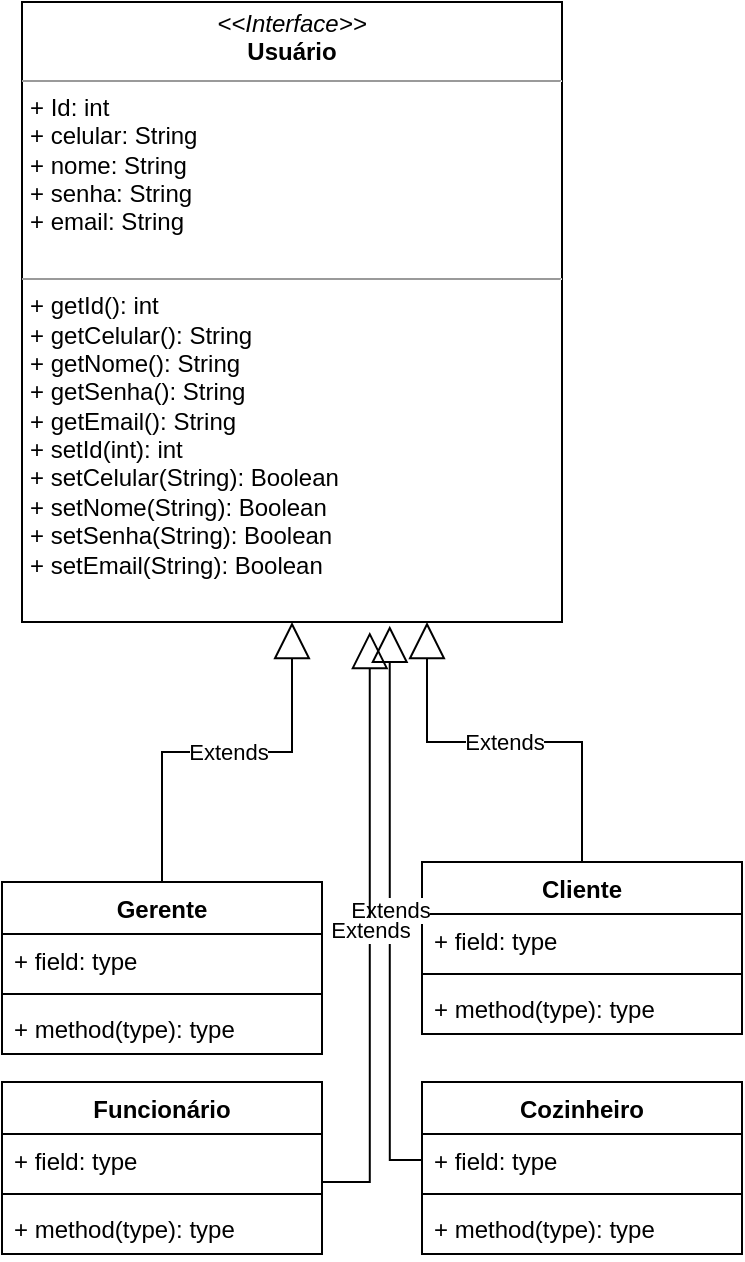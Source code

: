 <mxfile version="20.0.2" type="github">
  <diagram id="vq4ZUjBqRkl3Qo-dFUA6" name="Page-1">
    <mxGraphModel dx="1422" dy="1923" grid="1" gridSize="10" guides="1" tooltips="1" connect="1" arrows="1" fold="1" page="1" pageScale="1" pageWidth="827" pageHeight="1169" math="0" shadow="0">
      <root>
        <mxCell id="0" />
        <mxCell id="1" parent="0" />
        <mxCell id="SdjU2ew_yaMc-zdotOPO-4" value="Gerente" style="swimlane;fontStyle=1;align=center;verticalAlign=top;childLayout=stackLayout;horizontal=1;startSize=26;horizontalStack=0;resizeParent=1;resizeParentMax=0;resizeLast=0;collapsible=1;marginBottom=0;" parent="1" vertex="1">
          <mxGeometry x="50" y="-680" width="160" height="86" as="geometry" />
        </mxCell>
        <mxCell id="SdjU2ew_yaMc-zdotOPO-5" value="+ field: type" style="text;strokeColor=none;fillColor=none;align=left;verticalAlign=top;spacingLeft=4;spacingRight=4;overflow=hidden;rotatable=0;points=[[0,0.5],[1,0.5]];portConstraint=eastwest;" parent="SdjU2ew_yaMc-zdotOPO-4" vertex="1">
          <mxGeometry y="26" width="160" height="26" as="geometry" />
        </mxCell>
        <mxCell id="SdjU2ew_yaMc-zdotOPO-6" value="" style="line;strokeWidth=1;fillColor=none;align=left;verticalAlign=middle;spacingTop=-1;spacingLeft=3;spacingRight=3;rotatable=0;labelPosition=right;points=[];portConstraint=eastwest;" parent="SdjU2ew_yaMc-zdotOPO-4" vertex="1">
          <mxGeometry y="52" width="160" height="8" as="geometry" />
        </mxCell>
        <mxCell id="SdjU2ew_yaMc-zdotOPO-7" value="+ method(type): type" style="text;strokeColor=none;fillColor=none;align=left;verticalAlign=top;spacingLeft=4;spacingRight=4;overflow=hidden;rotatable=0;points=[[0,0.5],[1,0.5]];portConstraint=eastwest;" parent="SdjU2ew_yaMc-zdotOPO-4" vertex="1">
          <mxGeometry y="60" width="160" height="26" as="geometry" />
        </mxCell>
        <mxCell id="SdjU2ew_yaMc-zdotOPO-8" value="&lt;p style=&quot;margin:0px;margin-top:4px;text-align:center;&quot;&gt;&lt;i&gt;&amp;lt;&amp;lt;Interface&amp;gt;&amp;gt;&lt;/i&gt;&lt;br&gt;&lt;b&gt;Usuário&lt;/b&gt;&lt;/p&gt;&lt;hr size=&quot;1&quot;&gt;&lt;p style=&quot;margin:0px;margin-left:4px;&quot;&gt;+ Id: int&lt;br&gt;+ celular: String&lt;/p&gt;&lt;p style=&quot;margin:0px;margin-left:4px;&quot;&gt;+ nome: String&lt;/p&gt;&lt;p style=&quot;margin:0px;margin-left:4px;&quot;&gt;+ senha: String&lt;/p&gt;&lt;p style=&quot;margin:0px;margin-left:4px;&quot;&gt;+ email: String&lt;/p&gt;&lt;p style=&quot;margin:0px;margin-left:4px;&quot;&gt;&lt;br&gt;&lt;/p&gt;&lt;hr size=&quot;1&quot;&gt;&lt;p style=&quot;margin: 0px 0px 0px 4px;&quot;&gt;+ getId(): int&lt;br&gt;+ getCelular(): String&lt;/p&gt;&lt;p style=&quot;margin: 0px 0px 0px 4px;&quot;&gt;+ getNome(): String&lt;/p&gt;&lt;p style=&quot;margin: 0px 0px 0px 4px;&quot;&gt;+ getSenha(): String&lt;/p&gt;&lt;p style=&quot;margin: 0px 0px 0px 4px;&quot;&gt;+ getEmail(): String&lt;/p&gt;&lt;p style=&quot;margin: 0px 0px 0px 4px;&quot;&gt;+ setId(int): int&lt;br&gt;+ setCelular(String): Boolean&lt;/p&gt;&lt;p style=&quot;margin: 0px 0px 0px 4px;&quot;&gt;+ setNome(String): Boolean&lt;/p&gt;&lt;p style=&quot;margin: 0px 0px 0px 4px;&quot;&gt;+ setSenha(String): Boolean&lt;/p&gt;&lt;p style=&quot;margin: 0px 0px 0px 4px;&quot;&gt;+ setEmail(String): Boolean&lt;/p&gt;" style="verticalAlign=top;align=left;overflow=fill;fontSize=12;fontFamily=Helvetica;html=1;" parent="1" vertex="1">
          <mxGeometry x="60" y="-1120" width="270" height="310" as="geometry" />
        </mxCell>
        <mxCell id="gne2Y5jS3kpcWcRq-PZH-1" value="Cliente&#xa;" style="swimlane;fontStyle=1;align=center;verticalAlign=top;childLayout=stackLayout;horizontal=1;startSize=26;horizontalStack=0;resizeParent=1;resizeParentMax=0;resizeLast=0;collapsible=1;marginBottom=0;" vertex="1" parent="1">
          <mxGeometry x="260" y="-690" width="160" height="86" as="geometry" />
        </mxCell>
        <mxCell id="gne2Y5jS3kpcWcRq-PZH-2" value="+ field: type" style="text;strokeColor=none;fillColor=none;align=left;verticalAlign=top;spacingLeft=4;spacingRight=4;overflow=hidden;rotatable=0;points=[[0,0.5],[1,0.5]];portConstraint=eastwest;" vertex="1" parent="gne2Y5jS3kpcWcRq-PZH-1">
          <mxGeometry y="26" width="160" height="26" as="geometry" />
        </mxCell>
        <mxCell id="gne2Y5jS3kpcWcRq-PZH-3" value="" style="line;strokeWidth=1;fillColor=none;align=left;verticalAlign=middle;spacingTop=-1;spacingLeft=3;spacingRight=3;rotatable=0;labelPosition=right;points=[];portConstraint=eastwest;" vertex="1" parent="gne2Y5jS3kpcWcRq-PZH-1">
          <mxGeometry y="52" width="160" height="8" as="geometry" />
        </mxCell>
        <mxCell id="gne2Y5jS3kpcWcRq-PZH-4" value="+ method(type): type" style="text;strokeColor=none;fillColor=none;align=left;verticalAlign=top;spacingLeft=4;spacingRight=4;overflow=hidden;rotatable=0;points=[[0,0.5],[1,0.5]];portConstraint=eastwest;" vertex="1" parent="gne2Y5jS3kpcWcRq-PZH-1">
          <mxGeometry y="60" width="160" height="26" as="geometry" />
        </mxCell>
        <mxCell id="gne2Y5jS3kpcWcRq-PZH-5" value="Funcionário&#xa;" style="swimlane;fontStyle=1;align=center;verticalAlign=top;childLayout=stackLayout;horizontal=1;startSize=26;horizontalStack=0;resizeParent=1;resizeParentMax=0;resizeLast=0;collapsible=1;marginBottom=0;" vertex="1" parent="1">
          <mxGeometry x="50" y="-580" width="160" height="86" as="geometry" />
        </mxCell>
        <mxCell id="gne2Y5jS3kpcWcRq-PZH-6" value="+ field: type" style="text;strokeColor=none;fillColor=none;align=left;verticalAlign=top;spacingLeft=4;spacingRight=4;overflow=hidden;rotatable=0;points=[[0,0.5],[1,0.5]];portConstraint=eastwest;" vertex="1" parent="gne2Y5jS3kpcWcRq-PZH-5">
          <mxGeometry y="26" width="160" height="26" as="geometry" />
        </mxCell>
        <mxCell id="gne2Y5jS3kpcWcRq-PZH-7" value="" style="line;strokeWidth=1;fillColor=none;align=left;verticalAlign=middle;spacingTop=-1;spacingLeft=3;spacingRight=3;rotatable=0;labelPosition=right;points=[];portConstraint=eastwest;" vertex="1" parent="gne2Y5jS3kpcWcRq-PZH-5">
          <mxGeometry y="52" width="160" height="8" as="geometry" />
        </mxCell>
        <mxCell id="gne2Y5jS3kpcWcRq-PZH-8" value="+ method(type): type" style="text;strokeColor=none;fillColor=none;align=left;verticalAlign=top;spacingLeft=4;spacingRight=4;overflow=hidden;rotatable=0;points=[[0,0.5],[1,0.5]];portConstraint=eastwest;" vertex="1" parent="gne2Y5jS3kpcWcRq-PZH-5">
          <mxGeometry y="60" width="160" height="26" as="geometry" />
        </mxCell>
        <mxCell id="gne2Y5jS3kpcWcRq-PZH-9" value="Cozinheiro&#xa;" style="swimlane;fontStyle=1;align=center;verticalAlign=top;childLayout=stackLayout;horizontal=1;startSize=26;horizontalStack=0;resizeParent=1;resizeParentMax=0;resizeLast=0;collapsible=1;marginBottom=0;" vertex="1" parent="1">
          <mxGeometry x="260" y="-580" width="160" height="86" as="geometry" />
        </mxCell>
        <mxCell id="gne2Y5jS3kpcWcRq-PZH-10" value="+ field: type" style="text;strokeColor=none;fillColor=none;align=left;verticalAlign=top;spacingLeft=4;spacingRight=4;overflow=hidden;rotatable=0;points=[[0,0.5],[1,0.5]];portConstraint=eastwest;" vertex="1" parent="gne2Y5jS3kpcWcRq-PZH-9">
          <mxGeometry y="26" width="160" height="26" as="geometry" />
        </mxCell>
        <mxCell id="gne2Y5jS3kpcWcRq-PZH-11" value="" style="line;strokeWidth=1;fillColor=none;align=left;verticalAlign=middle;spacingTop=-1;spacingLeft=3;spacingRight=3;rotatable=0;labelPosition=right;points=[];portConstraint=eastwest;" vertex="1" parent="gne2Y5jS3kpcWcRq-PZH-9">
          <mxGeometry y="52" width="160" height="8" as="geometry" />
        </mxCell>
        <mxCell id="gne2Y5jS3kpcWcRq-PZH-12" value="+ method(type): type" style="text;strokeColor=none;fillColor=none;align=left;verticalAlign=top;spacingLeft=4;spacingRight=4;overflow=hidden;rotatable=0;points=[[0,0.5],[1,0.5]];portConstraint=eastwest;" vertex="1" parent="gne2Y5jS3kpcWcRq-PZH-9">
          <mxGeometry y="60" width="160" height="26" as="geometry" />
        </mxCell>
        <mxCell id="gne2Y5jS3kpcWcRq-PZH-13" value="Extends" style="endArrow=block;endSize=16;endFill=0;html=1;rounded=0;exitX=0.5;exitY=0;exitDx=0;exitDy=0;entryX=0.5;entryY=1;entryDx=0;entryDy=0;edgeStyle=orthogonalEdgeStyle;" edge="1" parent="1" source="SdjU2ew_yaMc-zdotOPO-4" target="SdjU2ew_yaMc-zdotOPO-8">
          <mxGeometry width="160" relative="1" as="geometry">
            <mxPoint x="550" y="-760" as="sourcePoint" />
            <mxPoint x="710" y="-760" as="targetPoint" />
          </mxGeometry>
        </mxCell>
        <mxCell id="gne2Y5jS3kpcWcRq-PZH-14" value="Extends" style="endArrow=block;endSize=16;endFill=0;html=1;rounded=0;exitX=0.5;exitY=0;exitDx=0;exitDy=0;entryX=0.75;entryY=1;entryDx=0;entryDy=0;edgeStyle=orthogonalEdgeStyle;" edge="1" parent="1" source="gne2Y5jS3kpcWcRq-PZH-1" target="SdjU2ew_yaMc-zdotOPO-8">
          <mxGeometry width="160" relative="1" as="geometry">
            <mxPoint x="550" y="-760" as="sourcePoint" />
            <mxPoint x="710" y="-760" as="targetPoint" />
          </mxGeometry>
        </mxCell>
        <mxCell id="gne2Y5jS3kpcWcRq-PZH-16" value="Extends" style="endArrow=block;endSize=16;endFill=0;html=1;rounded=0;exitX=0;exitY=0.5;exitDx=0;exitDy=0;entryX=0.681;entryY=1.006;entryDx=0;entryDy=0;edgeStyle=orthogonalEdgeStyle;entryPerimeter=0;" edge="1" parent="1" source="gne2Y5jS3kpcWcRq-PZH-10" target="SdjU2ew_yaMc-zdotOPO-8">
          <mxGeometry width="160" relative="1" as="geometry">
            <mxPoint x="271.5" y="-530" as="sourcePoint" />
            <mxPoint x="160" y="-590" as="targetPoint" />
          </mxGeometry>
        </mxCell>
        <mxCell id="gne2Y5jS3kpcWcRq-PZH-17" value="Extends" style="endArrow=block;endSize=16;endFill=0;html=1;rounded=0;exitX=1;exitY=0.923;exitDx=0;exitDy=0;entryX=0.644;entryY=1.016;entryDx=0;entryDy=0;edgeStyle=orthogonalEdgeStyle;entryPerimeter=0;exitPerimeter=0;" edge="1" parent="1" source="gne2Y5jS3kpcWcRq-PZH-6" target="SdjU2ew_yaMc-zdotOPO-8">
          <mxGeometry width="160" relative="1" as="geometry">
            <mxPoint x="290" y="-511" as="sourcePoint" />
            <mxPoint x="243.87" y="-728.14" as="targetPoint" />
          </mxGeometry>
        </mxCell>
      </root>
    </mxGraphModel>
  </diagram>
</mxfile>
